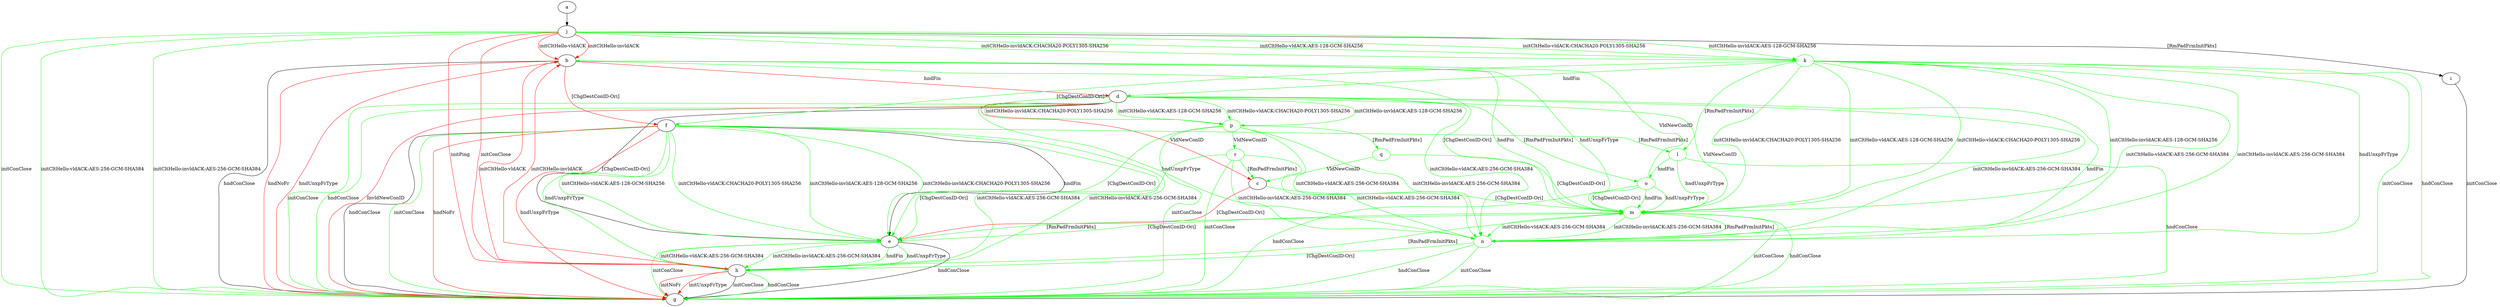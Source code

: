 digraph "" {
	a -> j	[key=0];
	b -> d	[key=0,
		color=red,
		label="hndFin "];
	b -> f	[key=0,
		color=red,
		label="[ChgDestConID-Ori] "];
	b -> g	[key=0,
		label="hndConClose "];
	b -> g	[key=1,
		color=red,
		label="hndNoFr "];
	b -> g	[key=2,
		color=red,
		label="hndUnxpFrType "];
	m	[color=green];
	b -> m	[key=0,
		color=green,
		label="hndFin "];
	b -> m	[key=1,
		color=green,
		label="hndUnxpFrType "];
	b -> m	[key=2,
		color=green,
		label="[ChgDestConID-Ori] "];
	c -> e	[key=0,
		color=red,
		label="[ChgDestConID-Ori] "];
	c -> m	[key=0,
		color=green,
		label="[ChgDestConID-Ori] "];
	d -> c	[key=0,
		color=red,
		label="VldNewConID "];
	d -> e	[key=0,
		label="[ChgDestConID-Ori] "];
	d -> g	[key=0,
		color=green,
		label="initConClose "];
	d -> g	[key=1,
		color=green,
		label="hndConClose "];
	d -> g	[key=2,
		color=red,
		label="InvldNewConID "];
	d -> m	[key=0,
		color=green,
		label="VldNewConID "];
	n	[color=green];
	d -> n	[key=0,
		color=green,
		label="initCltHello-vldACK:AES-256-GCM-SHA384 "];
	d -> n	[key=1,
		color=green,
		label="initCltHello-invldACK:AES-256-GCM-SHA384 "];
	d -> n	[key=2,
		color=green,
		label="hndFin "];
	d -> n	[key=3,
		color=green,
		label="hndUnxpFrType "];
	o	[color=green];
	d -> o	[key=0,
		color=green,
		label="[RmPadFrmInitPkts] "];
	p	[color=green];
	d -> p	[key=0,
		color=green,
		label="initCltHello-vldACK:AES-128-GCM-SHA256 "];
	d -> p	[key=1,
		color=green,
		label="initCltHello-vldACK:CHACHA20-POLY1305-SHA256 "];
	d -> p	[key=2,
		color=green,
		label="initCltHello-invldACK:AES-128-GCM-SHA256 "];
	d -> p	[key=3,
		color=green,
		label="initCltHello-invldACK:CHACHA20-POLY1305-SHA256 "];
	e -> g	[key=0,
		label="hndConClose "];
	e -> g	[key=1,
		color=green,
		label="initConClose "];
	e -> h	[key=0,
		color=green,
		label="initCltHello-vldACK:AES-256-GCM-SHA384 "];
	e -> h	[key=1,
		color=green,
		label="initCltHello-invldACK:AES-256-GCM-SHA384 "];
	e -> h	[key=2,
		color=green,
		label="hndFin "];
	e -> h	[key=3,
		color=green,
		label="hndUnxpFrType "];
	e -> m	[key=0,
		color=green,
		label="[RmPadFrmInitPkts] "];
	f -> e	[key=0,
		label="hndFin "];
	f -> e	[key=1,
		color=green,
		label="initCltHello-vldACK:AES-128-GCM-SHA256 "];
	f -> e	[key=2,
		color=green,
		label="initCltHello-vldACK:CHACHA20-POLY1305-SHA256 "];
	f -> e	[key=3,
		color=green,
		label="initCltHello-invldACK:AES-128-GCM-SHA256 "];
	f -> e	[key=4,
		color=green,
		label="initCltHello-invldACK:CHACHA20-POLY1305-SHA256 "];
	f -> g	[key=0,
		label="hndConClose "];
	f -> g	[key=1,
		color=green,
		label="initConClose "];
	f -> g	[key=2,
		color=red,
		label="hndNoFr "];
	f -> g	[key=3,
		color=red,
		label="hndUnxpFrType "];
	f -> h	[key=0,
		color=green,
		label="initCltHello-vldACK:AES-256-GCM-SHA384 "];
	f -> h	[key=1,
		color=green,
		label="initCltHello-invldACK:AES-256-GCM-SHA384 "];
	f -> h	[key=2,
		color=green,
		label="hndUnxpFrType "];
	l	[color=green];
	f -> l	[key=0,
		color=green,
		label="[RmPadFrmInitPkts] "];
	h -> b	[key=0,
		color=red,
		label="initCltHello-vldACK "];
	h -> b	[key=1,
		color=red,
		label="initCltHello-invldACK "];
	h -> g	[key=0,
		label="initConClose "];
	h -> g	[key=1,
		color=green,
		label="hndConClose "];
	h -> g	[key=2,
		color=red,
		label="initNoFr "];
	h -> g	[key=3,
		color=red,
		label="initUnxpFrType "];
	h -> m	[key=0,
		color=green,
		label="[RmPadFrmInitPkts] "];
	i -> g	[key=0,
		label="initConClose "];
	j -> b	[key=0,
		color=red,
		label="initCltHello-vldACK "];
	j -> b	[key=1,
		color=red,
		label="initCltHello-invldACK "];
	j -> g	[key=0,
		color=green,
		label="initConClose "];
	j -> g	[key=1,
		color=green,
		label="initCltHello-vldACK:AES-256-GCM-SHA384 "];
	j -> g	[key=2,
		color=green,
		label="initCltHello-invldACK:AES-256-GCM-SHA384 "];
	j -> h	[key=0,
		color=red,
		label="initPing "];
	j -> h	[key=1,
		color=red,
		label="initConClose "];
	j -> i	[key=0,
		label="[RmPadFrmInitPkts] "];
	k	[color=green];
	j -> k	[key=0,
		color=green,
		label="initCltHello-vldACK:AES-128-GCM-SHA256 "];
	j -> k	[key=1,
		color=green,
		label="initCltHello-vldACK:CHACHA20-POLY1305-SHA256 "];
	j -> k	[key=2,
		color=green,
		label="initCltHello-invldACK:AES-128-GCM-SHA256 "];
	j -> k	[key=3,
		color=green,
		label="initCltHello-invldACK:CHACHA20-POLY1305-SHA256 "];
	k -> d	[key=0,
		color=green,
		label="hndFin "];
	k -> f	[key=0,
		color=green,
		label="[ChgDestConID-Ori] "];
	k -> g	[key=0,
		color=green,
		label="initConClose "];
	k -> g	[key=1,
		color=green,
		label="hndConClose "];
	k -> l	[key=0,
		color=green,
		label="[RmPadFrmInitPkts] "];
	k -> m	[key=0,
		color=green,
		label="initCltHello-vldACK:AES-128-GCM-SHA256 "];
	k -> m	[key=1,
		color=green,
		label="initCltHello-vldACK:CHACHA20-POLY1305-SHA256 "];
	k -> m	[key=2,
		color=green,
		label="initCltHello-invldACK:AES-128-GCM-SHA256 "];
	k -> m	[key=3,
		color=green,
		label="initCltHello-invldACK:CHACHA20-POLY1305-SHA256 "];
	k -> n	[key=0,
		color=green,
		label="initCltHello-vldACK:AES-256-GCM-SHA384 "];
	k -> n	[key=1,
		color=green,
		label="initCltHello-invldACK:AES-256-GCM-SHA384 "];
	k -> n	[key=2,
		color=green,
		label="hndUnxpFrType "];
	l -> g	[key=0,
		color=green,
		label="hndConClose "];
	l -> m	[key=0,
		color=green,
		label="hndUnxpFrType "];
	l -> o	[key=0,
		color=green,
		label="hndFin "];
	m -> e	[key=0,
		color=green,
		label="[ChgDestConID-Ori] "];
	m -> g	[key=0,
		color=green,
		label="initConClose "];
	m -> g	[key=1,
		color=green,
		label="hndConClose "];
	m -> n	[key=0,
		color=green,
		label="initCltHello-vldACK:AES-256-GCM-SHA384 "];
	m -> n	[key=1,
		color=green,
		label="initCltHello-invldACK:AES-256-GCM-SHA384 "];
	n -> g	[key=0,
		color=green,
		label="initConClose "];
	n -> g	[key=1,
		color=green,
		label="hndConClose "];
	n -> h	[key=0,
		color=green,
		label="[ChgDestConID-Ori] "];
	n -> m	[key=0,
		color=green,
		label="[RmPadFrmInitPkts] "];
	o -> b	[key=0,
		color=green,
		label="VldNewConID "];
	o -> g	[key=0,
		color=green,
		label="hndConClose "];
	o -> m	[key=0,
		color=green,
		label="hndFin "];
	o -> m	[key=1,
		color=green,
		label="hndUnxpFrType "];
	o -> m	[key=2,
		color=green,
		label="[ChgDestConID-Ori] "];
	p -> e	[key=0,
		color=green,
		label="[ChgDestConID-Ori] "];
	p -> g	[key=0,
		color=green,
		label="initConClose "];
	p -> n	[key=0,
		color=green,
		label="initCltHello-vldACK:AES-256-GCM-SHA384 "];
	p -> n	[key=1,
		color=green,
		label="initCltHello-invldACK:AES-256-GCM-SHA384 "];
	q	[color=green];
	p -> q	[key=0,
		color=green,
		label="[RmPadFrmInitPkts] "];
	r	[color=green];
	p -> r	[key=0,
		color=green,
		label="VldNewConID "];
	q -> c	[key=0,
		color=green,
		label="VldNewConID "];
	q -> m	[key=0,
		color=green,
		label="[ChgDestConID-Ori] "];
	r -> c	[key=0,
		color=green,
		label="[RmPadFrmInitPkts] "];
	r -> e	[key=0,
		color=green,
		label="[ChgDestConID-Ori] "];
	r -> g	[key=0,
		color=green,
		label="initConClose "];
	r -> n	[key=0,
		color=green,
		label="initCltHello-vldACK:AES-256-GCM-SHA384 "];
	r -> n	[key=1,
		color=green,
		label="initCltHello-invldACK:AES-256-GCM-SHA384 "];
}
